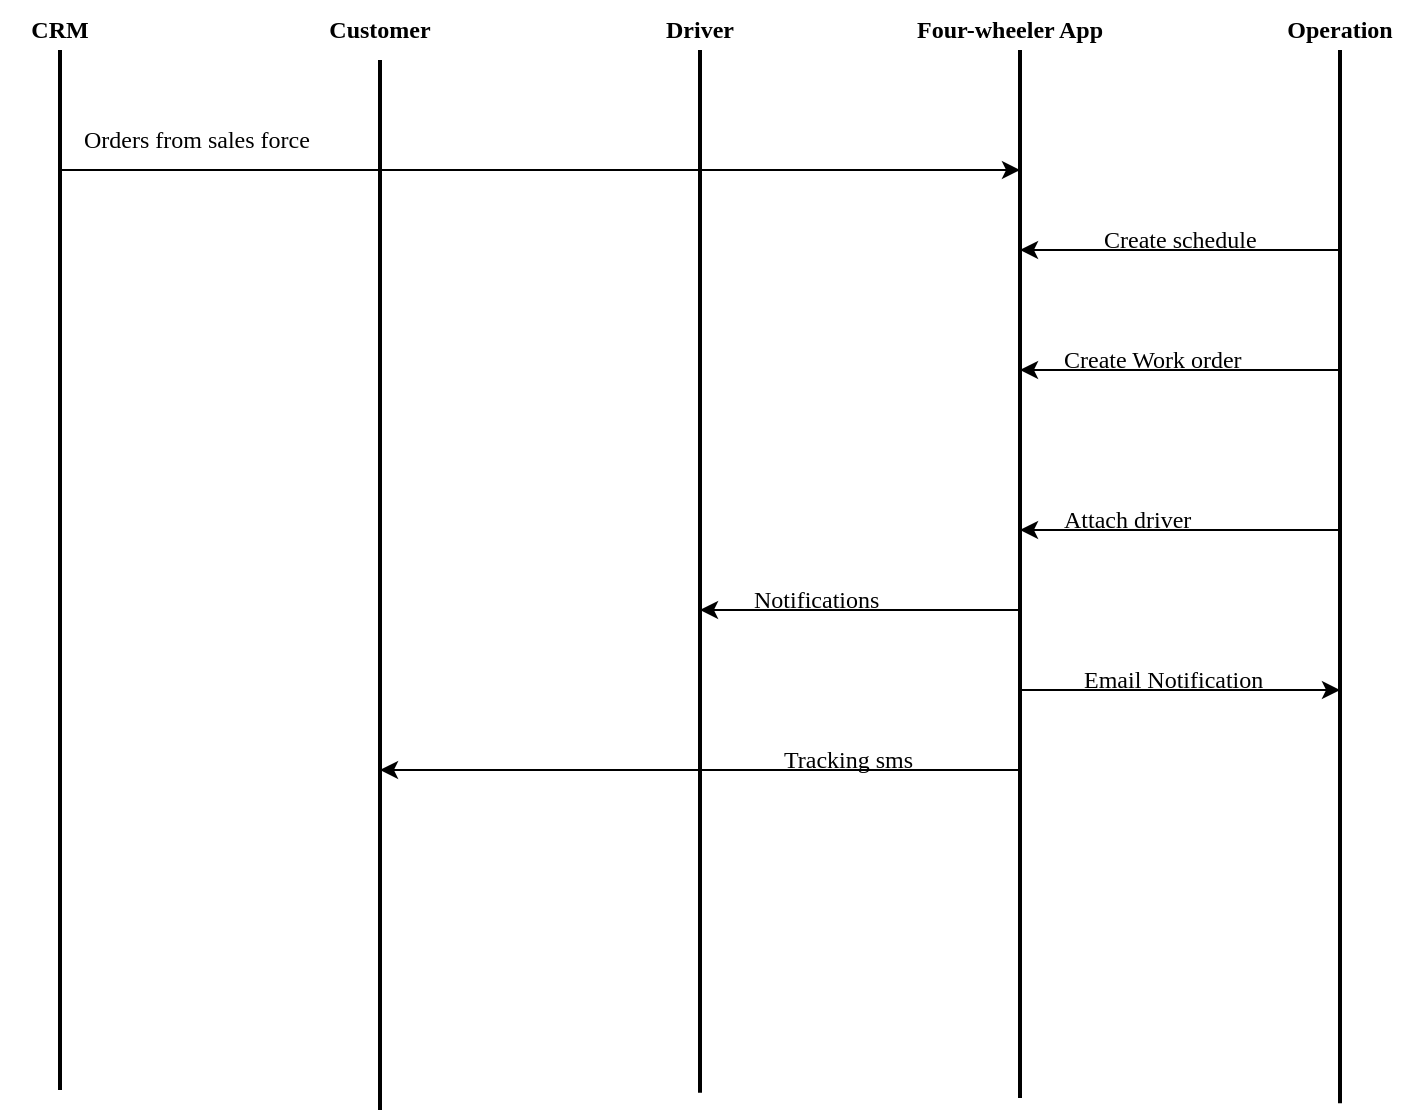 <mxfile version="24.7.17">
  <diagram name="Page-1" id="WYYVzd6TQVztFManRHW5">
    <mxGraphModel dx="794" dy="446" grid="1" gridSize="10" guides="1" tooltips="1" connect="1" arrows="1" fold="1" page="1" pageScale="1" pageWidth="827" pageHeight="1169" math="0" shadow="0">
      <root>
        <mxCell id="0" />
        <mxCell id="1" parent="0" />
        <mxCell id="7HdlxgC_gcyhumiaW9ox-1" value="" style="endArrow=none;html=1;rounded=0;strokeWidth=2;" parent="1" edge="1">
          <mxGeometry width="50" height="50" relative="1" as="geometry">
            <mxPoint x="80" y="560" as="sourcePoint" />
            <mxPoint x="80" y="40" as="targetPoint" />
          </mxGeometry>
        </mxCell>
        <mxCell id="7HdlxgC_gcyhumiaW9ox-5" value="" style="endArrow=none;html=1;rounded=0;strokeWidth=2;" parent="1" target="7HdlxgC_gcyhumiaW9ox-12" edge="1">
          <mxGeometry width="50" height="50" relative="1" as="geometry">
            <mxPoint x="240" y="570" as="sourcePoint" />
            <mxPoint x="240" y="75" as="targetPoint" />
          </mxGeometry>
        </mxCell>
        <mxCell id="7HdlxgC_gcyhumiaW9ox-6" value="" style="endArrow=none;html=1;rounded=0;strokeWidth=2;" parent="1" edge="1">
          <mxGeometry width="50" height="50" relative="1" as="geometry">
            <mxPoint x="400" y="561.333" as="sourcePoint" />
            <mxPoint x="400" y="40" as="targetPoint" />
          </mxGeometry>
        </mxCell>
        <mxCell id="7HdlxgC_gcyhumiaW9ox-7" value="" style="endArrow=none;html=1;rounded=0;strokeWidth=2;" parent="1" edge="1">
          <mxGeometry width="50" height="50" relative="1" as="geometry">
            <mxPoint x="560" y="564" as="sourcePoint" />
            <mxPoint x="560" y="40" as="targetPoint" />
          </mxGeometry>
        </mxCell>
        <mxCell id="7HdlxgC_gcyhumiaW9ox-10" value="" style="endArrow=none;html=1;rounded=0;strokeWidth=2;" parent="1" edge="1">
          <mxGeometry width="50" height="50" relative="1" as="geometry">
            <mxPoint x="720" y="566.667" as="sourcePoint" />
            <mxPoint x="720" y="40" as="targetPoint" />
          </mxGeometry>
        </mxCell>
        <mxCell id="7HdlxgC_gcyhumiaW9ox-11" value="&lt;font face=&quot;Verdana&quot;&gt;&lt;b&gt;CRM&lt;/b&gt;&lt;/font&gt;" style="text;html=1;align=center;verticalAlign=middle;whiteSpace=wrap;rounded=0;" parent="1" vertex="1">
          <mxGeometry x="50" y="15" width="60" height="30" as="geometry" />
        </mxCell>
        <mxCell id="7HdlxgC_gcyhumiaW9ox-12" value="&lt;font face=&quot;Verdana&quot;&gt;&lt;b&gt;Customer&lt;/b&gt;&lt;/font&gt;" style="text;html=1;align=center;verticalAlign=middle;whiteSpace=wrap;rounded=0;" parent="1" vertex="1">
          <mxGeometry x="210" y="15" width="60" height="30" as="geometry" />
        </mxCell>
        <mxCell id="7HdlxgC_gcyhumiaW9ox-13" value="&lt;b&gt;&lt;font face=&quot;Verdana&quot;&gt;Driver&lt;/font&gt;&lt;/b&gt;" style="text;html=1;align=center;verticalAlign=middle;whiteSpace=wrap;rounded=0;" parent="1" vertex="1">
          <mxGeometry x="370" y="15" width="60" height="30" as="geometry" />
        </mxCell>
        <mxCell id="7HdlxgC_gcyhumiaW9ox-14" value="&lt;font face=&quot;Verdana&quot;&gt;&lt;b&gt;Four-wheeler App&lt;/b&gt;&lt;/font&gt;" style="text;html=1;align=center;verticalAlign=middle;whiteSpace=wrap;rounded=0;" parent="1" vertex="1">
          <mxGeometry x="470" y="15" width="170" height="30" as="geometry" />
        </mxCell>
        <mxCell id="7HdlxgC_gcyhumiaW9ox-15" value="&lt;b&gt;&lt;font face=&quot;Verdana&quot;&gt;Operation&lt;/font&gt;&lt;/b&gt;" style="text;html=1;align=center;verticalAlign=middle;whiteSpace=wrap;rounded=0;" parent="1" vertex="1">
          <mxGeometry x="690" y="15" width="60" height="30" as="geometry" />
        </mxCell>
        <mxCell id="EzqWcAyAYYKKh7wuYy2_-1" value="" style="endArrow=classic;html=1;rounded=0;" parent="1" edge="1">
          <mxGeometry width="50" height="50" relative="1" as="geometry">
            <mxPoint x="80" y="100" as="sourcePoint" />
            <mxPoint x="560" y="100" as="targetPoint" />
          </mxGeometry>
        </mxCell>
        <mxCell id="EzqWcAyAYYKKh7wuYy2_-4" value="&lt;font face=&quot;Verdana&quot;&gt;Orders from sales force&lt;/font&gt;" style="text;html=1;align=left;verticalAlign=middle;whiteSpace=wrap;rounded=0;" parent="1" vertex="1">
          <mxGeometry x="90" y="70" width="160" height="30" as="geometry" />
        </mxCell>
        <mxCell id="YWdnATY_XIa_izMxKFCN-1" value="" style="endArrow=classic;html=1;rounded=0;" edge="1" parent="1">
          <mxGeometry width="50" height="50" relative="1" as="geometry">
            <mxPoint x="720" y="140" as="sourcePoint" />
            <mxPoint x="560" y="140" as="targetPoint" />
          </mxGeometry>
        </mxCell>
        <mxCell id="YWdnATY_XIa_izMxKFCN-2" value="&lt;font face=&quot;Verdana&quot;&gt;Create schedule&lt;/font&gt;" style="text;html=1;align=left;verticalAlign=middle;whiteSpace=wrap;rounded=0;" vertex="1" parent="1">
          <mxGeometry x="600" y="120" width="110" height="30" as="geometry" />
        </mxCell>
        <mxCell id="YWdnATY_XIa_izMxKFCN-3" value="" style="endArrow=classic;html=1;rounded=0;" edge="1" parent="1">
          <mxGeometry width="50" height="50" relative="1" as="geometry">
            <mxPoint x="720" y="200" as="sourcePoint" />
            <mxPoint x="560" y="200" as="targetPoint" />
          </mxGeometry>
        </mxCell>
        <mxCell id="YWdnATY_XIa_izMxKFCN-6" value="&lt;font face=&quot;Verdana&quot;&gt;Create Work order&lt;/font&gt;" style="text;html=1;align=left;verticalAlign=middle;whiteSpace=wrap;rounded=0;" vertex="1" parent="1">
          <mxGeometry x="580" y="180" width="120" height="30" as="geometry" />
        </mxCell>
        <mxCell id="YWdnATY_XIa_izMxKFCN-8" value="" style="endArrow=classic;html=1;rounded=0;" edge="1" parent="1">
          <mxGeometry width="50" height="50" relative="1" as="geometry">
            <mxPoint x="720" y="280" as="sourcePoint" />
            <mxPoint x="560" y="280" as="targetPoint" />
          </mxGeometry>
        </mxCell>
        <mxCell id="YWdnATY_XIa_izMxKFCN-9" value="&lt;font face=&quot;Verdana&quot;&gt;Attach driver&lt;/font&gt;" style="text;html=1;align=left;verticalAlign=middle;whiteSpace=wrap;rounded=0;" vertex="1" parent="1">
          <mxGeometry x="580" y="260" width="110" height="30" as="geometry" />
        </mxCell>
        <mxCell id="YWdnATY_XIa_izMxKFCN-11" value="" style="endArrow=classic;html=1;rounded=0;" edge="1" parent="1">
          <mxGeometry width="50" height="50" relative="1" as="geometry">
            <mxPoint x="560" y="320" as="sourcePoint" />
            <mxPoint x="400" y="320" as="targetPoint" />
          </mxGeometry>
        </mxCell>
        <mxCell id="YWdnATY_XIa_izMxKFCN-12" value="&lt;font face=&quot;Verdana&quot;&gt;Notifications&lt;/font&gt;" style="text;html=1;align=left;verticalAlign=middle;whiteSpace=wrap;rounded=0;" vertex="1" parent="1">
          <mxGeometry x="425" y="300" width="130" height="30" as="geometry" />
        </mxCell>
        <mxCell id="YWdnATY_XIa_izMxKFCN-13" value="" style="endArrow=classic;html=1;rounded=0;" edge="1" parent="1">
          <mxGeometry width="50" height="50" relative="1" as="geometry">
            <mxPoint x="560" y="400" as="sourcePoint" />
            <mxPoint x="240" y="400" as="targetPoint" />
          </mxGeometry>
        </mxCell>
        <mxCell id="YWdnATY_XIa_izMxKFCN-14" value="Tracking sms" style="text;html=1;align=left;verticalAlign=middle;whiteSpace=wrap;rounded=0;fontFamily=Verdana;" vertex="1" parent="1">
          <mxGeometry x="440" y="380" width="100" height="30" as="geometry" />
        </mxCell>
        <mxCell id="YWdnATY_XIa_izMxKFCN-15" value="" style="endArrow=classic;html=1;rounded=0;" edge="1" parent="1">
          <mxGeometry width="50" height="50" relative="1" as="geometry">
            <mxPoint x="560" y="360" as="sourcePoint" />
            <mxPoint x="720" y="360" as="targetPoint" />
          </mxGeometry>
        </mxCell>
        <mxCell id="YWdnATY_XIa_izMxKFCN-16" value="&lt;font face=&quot;Verdana&quot;&gt;Email Notification&lt;/font&gt;" style="text;html=1;align=left;verticalAlign=middle;whiteSpace=wrap;rounded=0;" vertex="1" parent="1">
          <mxGeometry x="590" y="340" width="110" height="30" as="geometry" />
        </mxCell>
      </root>
    </mxGraphModel>
  </diagram>
</mxfile>
